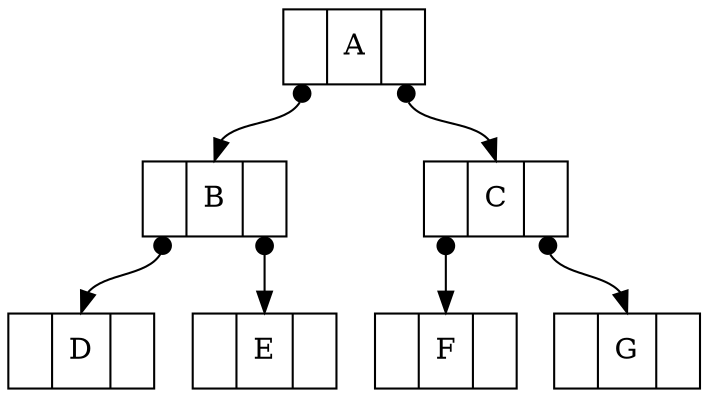 digraph G {
    
    node[shape=record]

  A [label="<left> | <data> \N | <right>"];
  B [label="<left> | <data> \N | <right>"];
  C [label="<left> | <data> \N | <right>"];
  D [label="<left> | <data> \N | <right>"];
  E [label="<left> | <data> \N | <right>"];
  F [label="<left> | <data> \N | <right>"]; 
  G [label="<left> | <data> \N | <right>"];
  
  edge[arrowtail=dot, dir= both, tailclip=false]
  
  A:left->B:data
  A:right->C:data
  B:left->D:data
  B:right->E:data
  C:left->F:data
  C:right->G:data
  
  
  
}